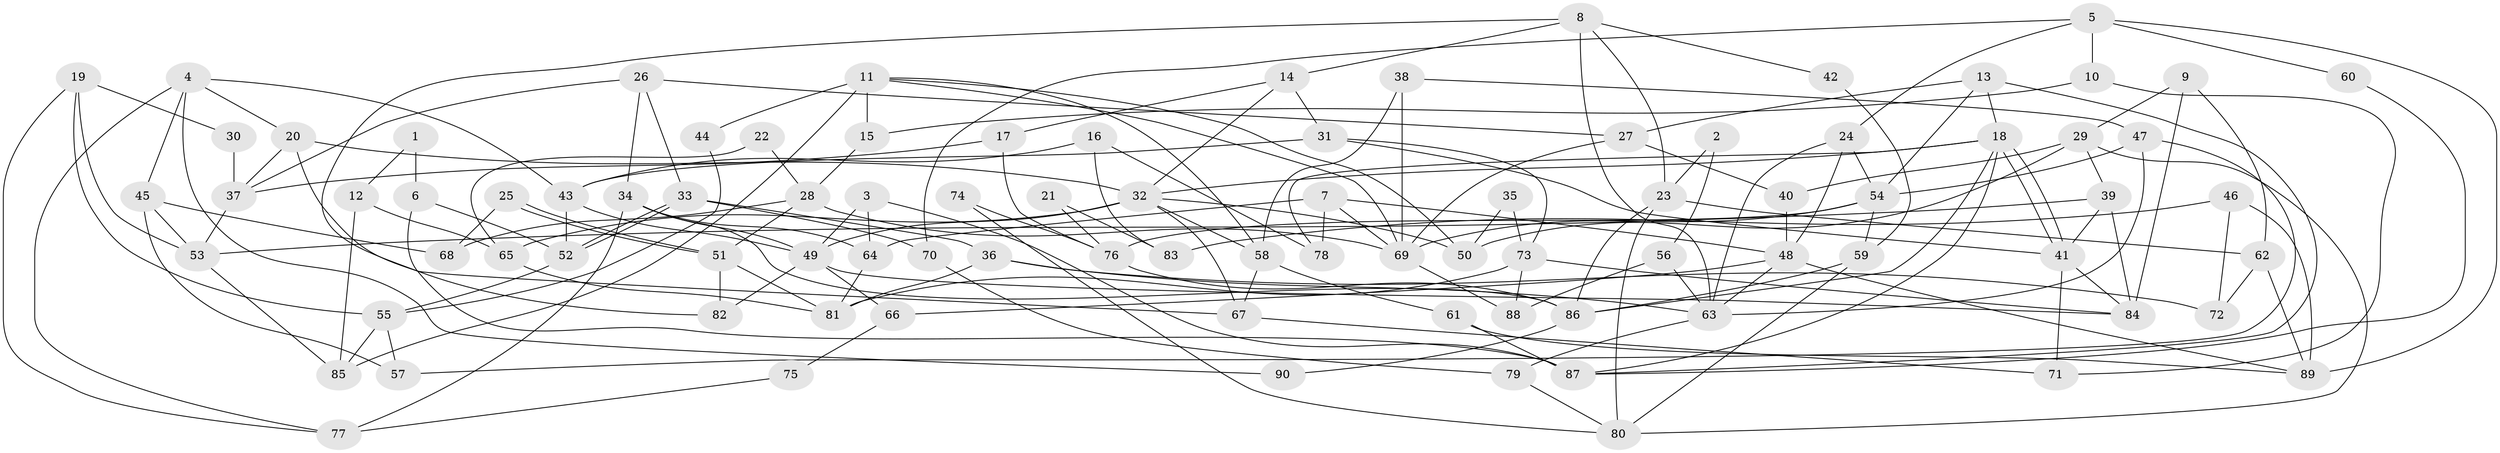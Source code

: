 // Generated by graph-tools (version 1.1) at 2025/26/03/09/25 03:26:16]
// undirected, 90 vertices, 180 edges
graph export_dot {
graph [start="1"]
  node [color=gray90,style=filled];
  1;
  2;
  3;
  4;
  5;
  6;
  7;
  8;
  9;
  10;
  11;
  12;
  13;
  14;
  15;
  16;
  17;
  18;
  19;
  20;
  21;
  22;
  23;
  24;
  25;
  26;
  27;
  28;
  29;
  30;
  31;
  32;
  33;
  34;
  35;
  36;
  37;
  38;
  39;
  40;
  41;
  42;
  43;
  44;
  45;
  46;
  47;
  48;
  49;
  50;
  51;
  52;
  53;
  54;
  55;
  56;
  57;
  58;
  59;
  60;
  61;
  62;
  63;
  64;
  65;
  66;
  67;
  68;
  69;
  70;
  71;
  72;
  73;
  74;
  75;
  76;
  77;
  78;
  79;
  80;
  81;
  82;
  83;
  84;
  85;
  86;
  87;
  88;
  89;
  90;
  1 -- 6;
  1 -- 12;
  2 -- 56;
  2 -- 23;
  3 -- 87;
  3 -- 49;
  3 -- 64;
  4 -- 20;
  4 -- 43;
  4 -- 45;
  4 -- 77;
  4 -- 90;
  5 -- 24;
  5 -- 89;
  5 -- 10;
  5 -- 60;
  5 -- 70;
  6 -- 52;
  6 -- 87;
  7 -- 64;
  7 -- 48;
  7 -- 69;
  7 -- 78;
  8 -- 14;
  8 -- 63;
  8 -- 23;
  8 -- 42;
  8 -- 82;
  9 -- 29;
  9 -- 84;
  9 -- 62;
  10 -- 71;
  10 -- 15;
  11 -- 85;
  11 -- 58;
  11 -- 15;
  11 -- 44;
  11 -- 50;
  11 -- 69;
  12 -- 65;
  12 -- 85;
  13 -- 54;
  13 -- 18;
  13 -- 27;
  13 -- 87;
  14 -- 31;
  14 -- 17;
  14 -- 32;
  15 -- 28;
  16 -- 78;
  16 -- 43;
  16 -- 83;
  17 -- 76;
  17 -- 37;
  18 -- 41;
  18 -- 41;
  18 -- 32;
  18 -- 78;
  18 -- 86;
  18 -- 87;
  19 -- 53;
  19 -- 77;
  19 -- 30;
  19 -- 55;
  20 -- 37;
  20 -- 32;
  20 -- 67;
  21 -- 83;
  21 -- 76;
  22 -- 65;
  22 -- 28;
  23 -- 86;
  23 -- 62;
  23 -- 80;
  24 -- 54;
  24 -- 48;
  24 -- 63;
  25 -- 68;
  25 -- 51;
  25 -- 51;
  26 -- 33;
  26 -- 27;
  26 -- 34;
  26 -- 37;
  27 -- 69;
  27 -- 40;
  28 -- 69;
  28 -- 51;
  28 -- 68;
  29 -- 80;
  29 -- 50;
  29 -- 39;
  29 -- 40;
  30 -- 37;
  31 -- 41;
  31 -- 73;
  31 -- 43;
  32 -- 67;
  32 -- 49;
  32 -- 50;
  32 -- 58;
  32 -- 65;
  33 -- 52;
  33 -- 52;
  33 -- 36;
  33 -- 70;
  34 -- 49;
  34 -- 64;
  34 -- 77;
  34 -- 86;
  35 -- 50;
  35 -- 73;
  36 -- 81;
  36 -- 63;
  36 -- 72;
  37 -- 53;
  38 -- 58;
  38 -- 69;
  38 -- 47;
  39 -- 84;
  39 -- 41;
  39 -- 53;
  40 -- 48;
  41 -- 71;
  41 -- 84;
  42 -- 59;
  43 -- 49;
  43 -- 52;
  44 -- 55;
  45 -- 57;
  45 -- 53;
  45 -- 68;
  46 -- 72;
  46 -- 89;
  46 -- 83;
  47 -- 63;
  47 -- 54;
  47 -- 57;
  48 -- 63;
  48 -- 66;
  48 -- 89;
  49 -- 82;
  49 -- 66;
  49 -- 84;
  51 -- 81;
  51 -- 82;
  52 -- 55;
  53 -- 85;
  54 -- 69;
  54 -- 59;
  54 -- 76;
  55 -- 57;
  55 -- 85;
  56 -- 88;
  56 -- 63;
  58 -- 61;
  58 -- 67;
  59 -- 86;
  59 -- 80;
  60 -- 87;
  61 -- 87;
  61 -- 89;
  62 -- 72;
  62 -- 89;
  63 -- 79;
  64 -- 81;
  65 -- 81;
  66 -- 75;
  67 -- 71;
  69 -- 88;
  70 -- 79;
  73 -- 81;
  73 -- 84;
  73 -- 88;
  74 -- 80;
  74 -- 76;
  75 -- 77;
  76 -- 86;
  79 -- 80;
  86 -- 90;
}
